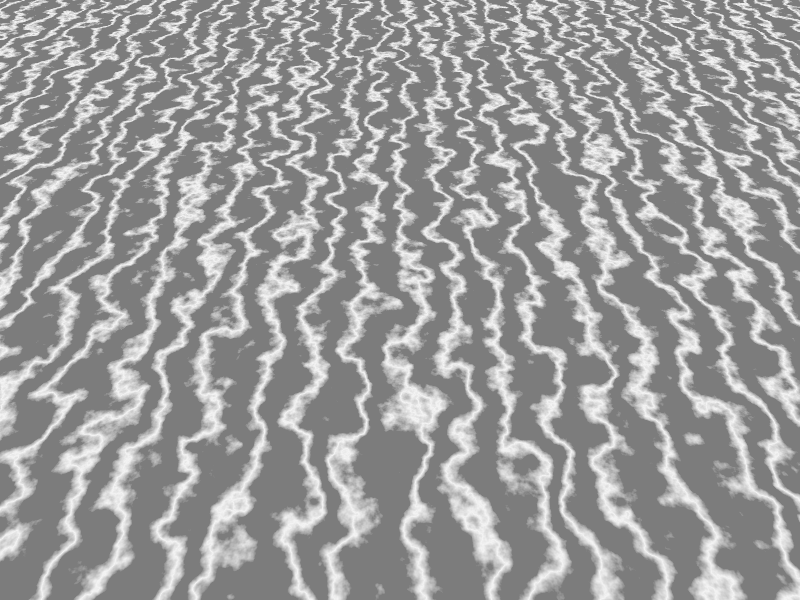 #version 3.7;
global_settings { assumed_gamma 1.0 }
camera {
    location <0, 10, -10>
    look_at <0, 0, 0>
}
light_source { <0, 10, -10> color rgb <1, 1, 1> }

plane {
    y, 0
    texture {
        pigment {
            marble
            turbulence 0.8
            color_map {
                [0.0 rgb <0.9, 0.9, 0.9>]
                [0.5 rgb <0.2, 0.2, 0.2>]
            }
        }
        finish {
            phong 0.1
            reflection { 0.05 }
        }
    }
}
